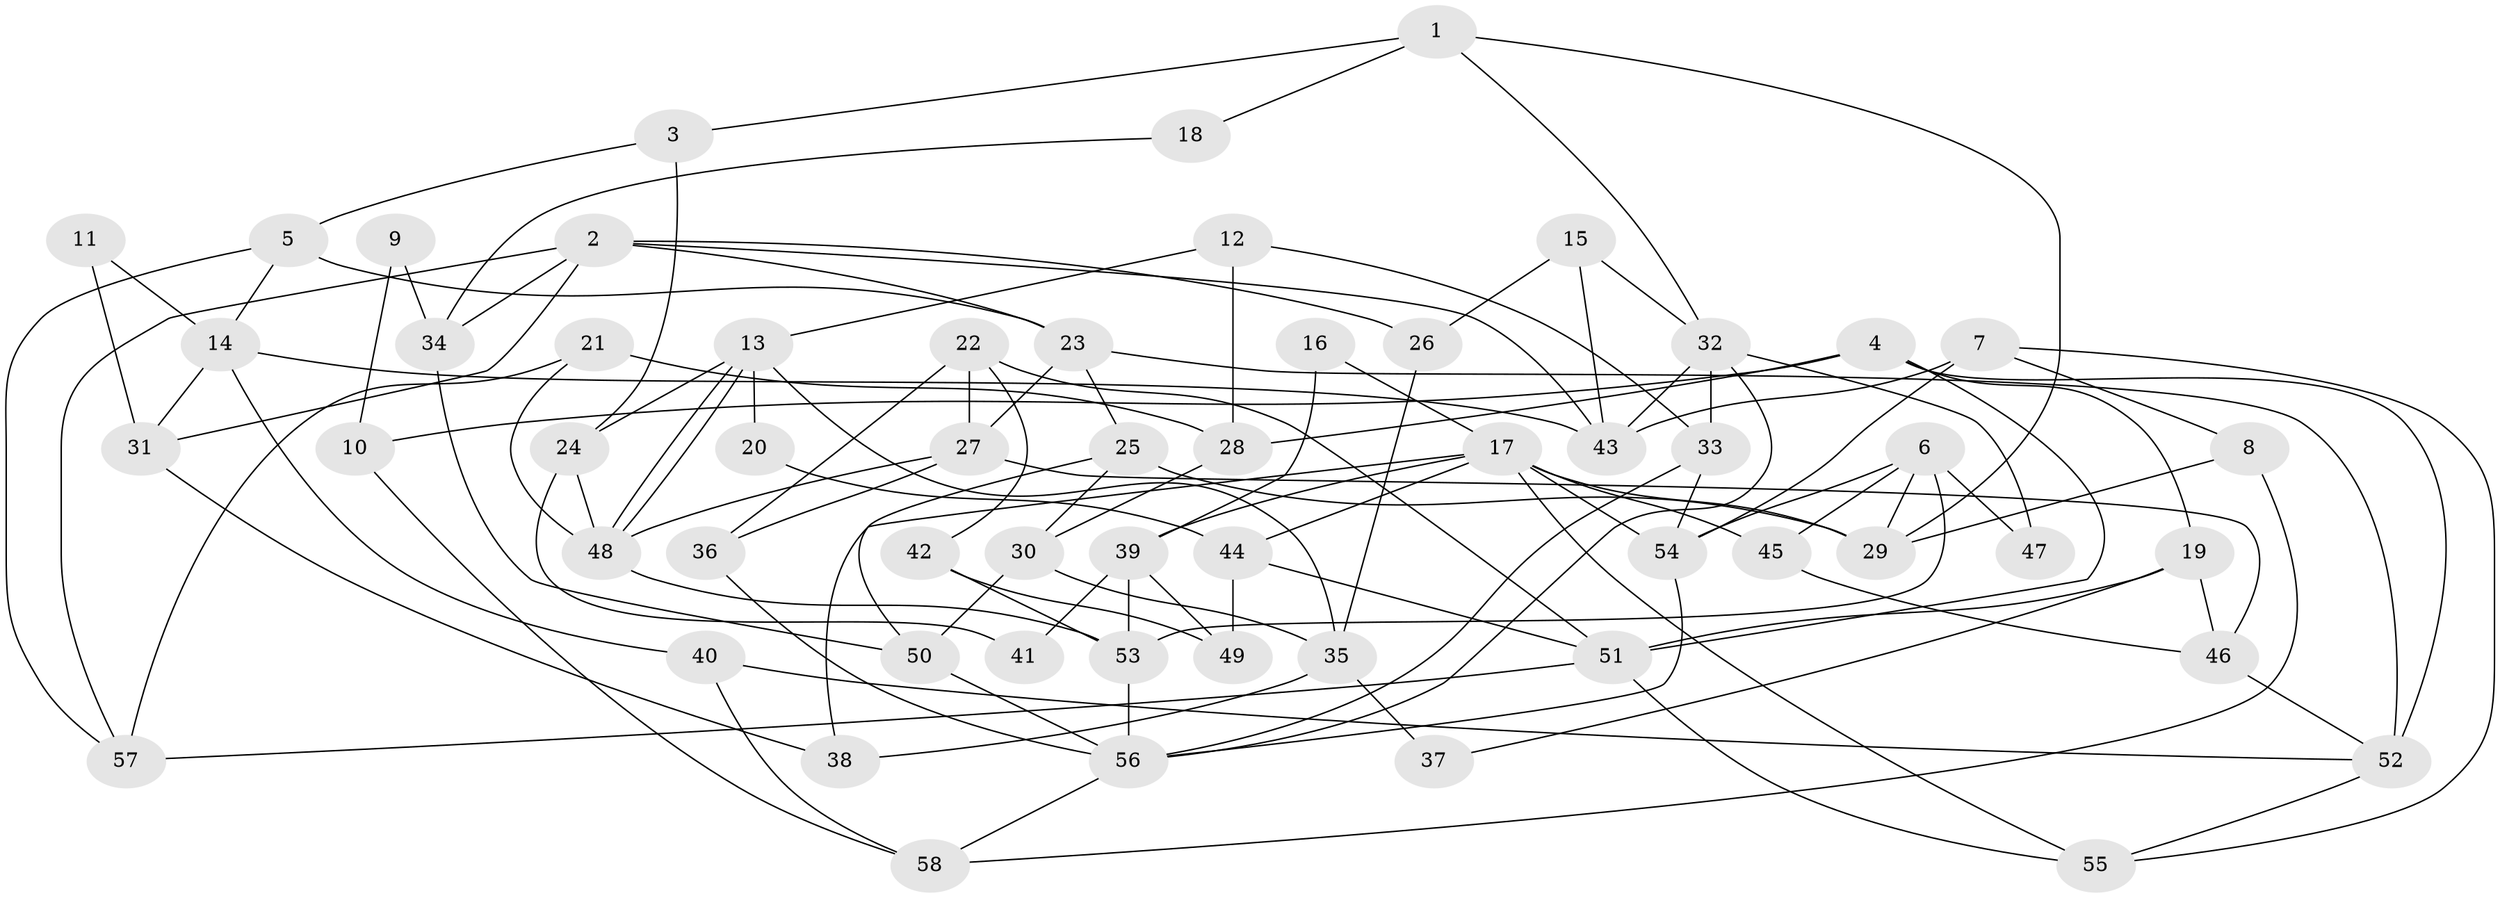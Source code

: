 // coarse degree distribution, {4: 0.20588235294117646, 8: 0.14705882352941177, 6: 0.08823529411764706, 3: 0.17647058823529413, 2: 0.08823529411764706, 5: 0.14705882352941177, 7: 0.11764705882352941, 9: 0.029411764705882353}
// Generated by graph-tools (version 1.1) at 2025/24/03/03/25 07:24:02]
// undirected, 58 vertices, 116 edges
graph export_dot {
graph [start="1"]
  node [color=gray90,style=filled];
  1;
  2;
  3;
  4;
  5;
  6;
  7;
  8;
  9;
  10;
  11;
  12;
  13;
  14;
  15;
  16;
  17;
  18;
  19;
  20;
  21;
  22;
  23;
  24;
  25;
  26;
  27;
  28;
  29;
  30;
  31;
  32;
  33;
  34;
  35;
  36;
  37;
  38;
  39;
  40;
  41;
  42;
  43;
  44;
  45;
  46;
  47;
  48;
  49;
  50;
  51;
  52;
  53;
  54;
  55;
  56;
  57;
  58;
  1 -- 29;
  1 -- 32;
  1 -- 3;
  1 -- 18;
  2 -- 26;
  2 -- 43;
  2 -- 23;
  2 -- 31;
  2 -- 34;
  2 -- 57;
  3 -- 24;
  3 -- 5;
  4 -- 52;
  4 -- 19;
  4 -- 10;
  4 -- 28;
  4 -- 51;
  5 -- 23;
  5 -- 14;
  5 -- 57;
  6 -- 53;
  6 -- 45;
  6 -- 29;
  6 -- 47;
  6 -- 54;
  7 -- 43;
  7 -- 54;
  7 -- 8;
  7 -- 55;
  8 -- 29;
  8 -- 58;
  9 -- 10;
  9 -- 34;
  10 -- 58;
  11 -- 14;
  11 -- 31;
  12 -- 13;
  12 -- 28;
  12 -- 33;
  13 -- 35;
  13 -- 48;
  13 -- 48;
  13 -- 20;
  13 -- 24;
  14 -- 40;
  14 -- 31;
  14 -- 43;
  15 -- 32;
  15 -- 43;
  15 -- 26;
  16 -- 17;
  16 -- 39;
  17 -- 54;
  17 -- 55;
  17 -- 29;
  17 -- 38;
  17 -- 39;
  17 -- 44;
  17 -- 45;
  18 -- 34;
  19 -- 51;
  19 -- 46;
  19 -- 37;
  20 -- 44;
  21 -- 57;
  21 -- 48;
  21 -- 28;
  22 -- 51;
  22 -- 27;
  22 -- 36;
  22 -- 42;
  23 -- 25;
  23 -- 27;
  23 -- 52;
  24 -- 48;
  24 -- 41;
  25 -- 30;
  25 -- 29;
  25 -- 50;
  26 -- 35;
  27 -- 36;
  27 -- 46;
  27 -- 48;
  28 -- 30;
  30 -- 50;
  30 -- 35;
  31 -- 38;
  32 -- 56;
  32 -- 33;
  32 -- 43;
  32 -- 47;
  33 -- 56;
  33 -- 54;
  34 -- 50;
  35 -- 38;
  35 -- 37;
  36 -- 56;
  39 -- 49;
  39 -- 41;
  39 -- 53;
  40 -- 52;
  40 -- 58;
  42 -- 53;
  42 -- 49;
  44 -- 51;
  44 -- 49;
  45 -- 46;
  46 -- 52;
  48 -- 53;
  50 -- 56;
  51 -- 57;
  51 -- 55;
  52 -- 55;
  53 -- 56;
  54 -- 56;
  56 -- 58;
}
